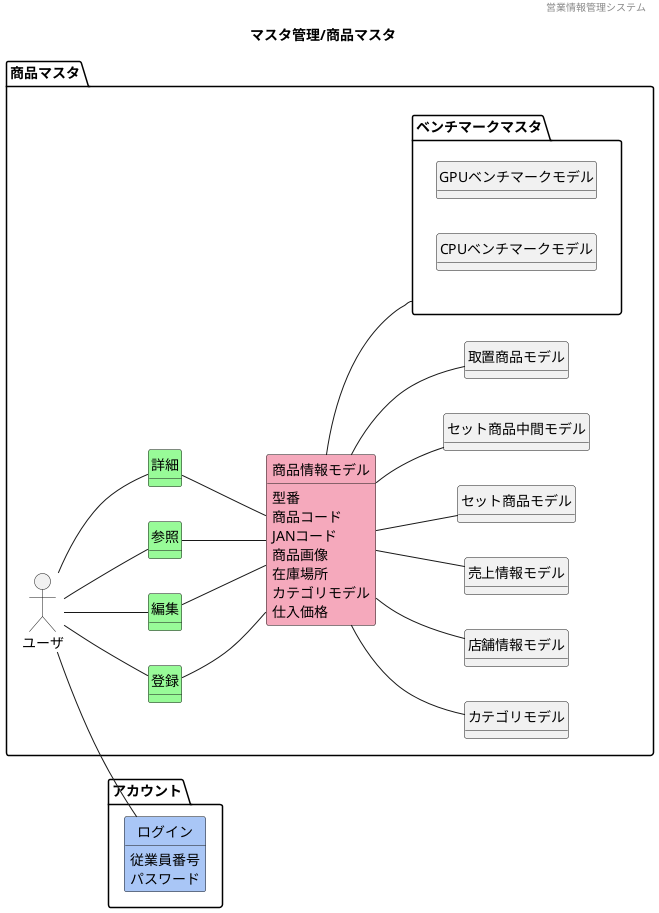 @startuml images/マスタ管理/商品マスタ
' ヘッダー
header 営業情報管理システム
' タイトル
title マスタ管理/商品マスタ
' 
hide circle
' 
hide method
left to right direction

package "アカウント"{
    class "ログイン" #A9C6F6
}

package "商品マスタ" {
    'ユーザや外部システム
    mix_actor "ユーザ"
    class "登録" #98fb98
    class "編集" #98fb98
    class "参照" #98fb98
    class "詳細" #98fb98
    ' メインのモデルは赤
    class "商品情報モデル" #F5A9BC 
    class "カテゴリモデル" 
    package "ベンチマークマスタ"{
        class "GPUベンチマークモデル"
        class "CPUベンチマークモデル"
    }
    class "店舗情報モデル"
    class "売上情報モデル" 
    class "セット商品モデル"
    class "セット商品中間モデル"
    class "取置商品モデル"












    'モデル同士の関係
    ユーザ -- 参照
    ユーザ -- 登録
    ユーザ -- 編集
    ユーザ -- 詳細
    参照 -- 商品情報モデル
    登録 -- 商品情報モデル 
    編集 -- 商品情報モデル 
    詳細 -- 商品情報モデル
    商品情報モデル -- カテゴリモデル
    商品情報モデル -- 売上情報モデル
    商品情報モデル -- 店舗情報モデル
    商品情報モデル -- ベンチマークマスタ
    商品情報モデル -- 取置商品モデル
    商品情報モデル -- セット商品中間モデル
    商品情報モデル -- セット商品モデル
    'ドメインクラスの属性
    ' カテゴリモデル : カテゴリID
    ' カテゴリモデル : カテゴリ名
    ' 取置商品モデル : 取置予約ID
    ' 取置商品モデル : 商品コード[FK]
    ' 取置商品モデル : 型番
    ' 取置商品モデル : 店舗ID[FK]
    ' 取置商品モデル : 予約者氏名
    ' 取置商品モデル : 連絡先
    ' 取置商品モデル : 予約日時
    ' 取置商品モデル : 最終更新日時
    ' セット商品中間モデル : セット中間ID
    ' セット商品中間モデル : セット商品ID[FK]
    ' セット商品中間モデル : 商品コード[FK]
    ' セット商品中間モデル : 販売価格
    ' セット商品モデル : セット商品ID
    ' セット商品モデル : セット名
    ' セット商品モデル : 商品コード
    ' セット商品モデル : 型番
    ' セット商品モデル : 店舗ID[FK]
    ' セット商品モデル : 商品数
    ' セット商品モデル : 作成日時
    ' セット商品モデル : 最終更新日時
    ' 売上情報モデル : 売上情報ID
    ' 売上情報モデル : 商品コード[FK]
    ' 売上情報モデル : 仕入価格
    ' 売上情報モデル : 販売価格
    ' 売上情報モデル : 粗利
    ' 売上情報モデル : 粗利率
    ' 売上情報モデル : 店舗ID[FK]
    ' 売上情報モデル : 販売日
    ' 売上情報モデル : 最終更新日時
    ' 店舗情報モデル : 店舗ID
    ' 店舗情報モデル : 場所カテゴリ
    ' 店舗情報モデル : 住所
    ' 店舗情報モデル : 連絡先
    ' 店舗情報モデル : 店長
    ' 店舗情報モデル : 無効フラグ
    ' 店舗情報モデル : 作成日時
    ' 店舗情報モデル : 最終更新日時
    ログイン : 従業員番号
    ログイン : パスワード
    商品情報モデル : 型番
    商品情報モデル : 商品コード
    商品情報モデル : JANコード
    商品情報モデル : 商品画像
    商品情報モデル : 在庫場所
    商品情報モデル : カテゴリモデル
    商品情報モデル : 仕入価格
    ' カテゴリモデル : ノートPC
    ' カテゴリモデル : デスクトップPC
    ' カテゴリモデル : モニター
    ' カテゴリモデル : メモリ
    ' カテゴリモデル : HDD
    ' カテゴリモデル : SSD
}



ユーザ -- ログイン

@enduml
